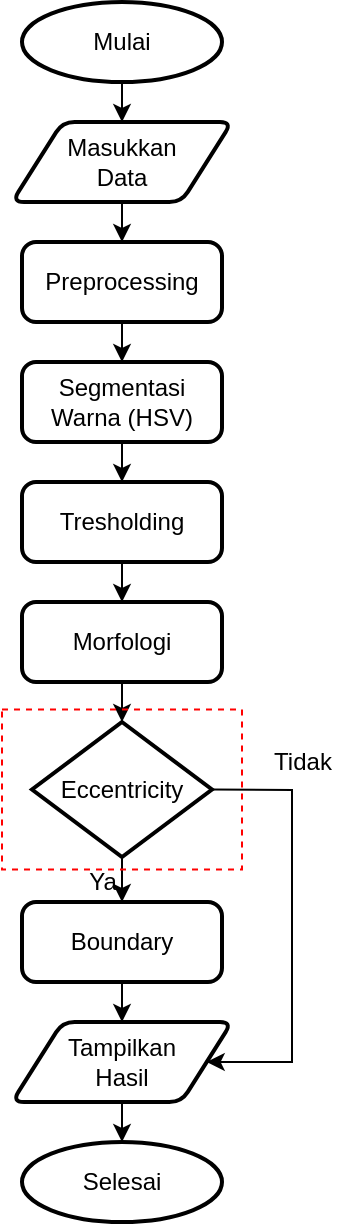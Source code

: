 <mxfile version="13.9.7" type="github">
  <diagram id="C5RBs43oDa-KdzZeNtuy" name="Page-1">
    <mxGraphModel dx="868" dy="627" grid="1" gridSize="10" guides="1" tooltips="1" connect="1" arrows="1" fold="1" page="1" pageScale="1" pageWidth="827" pageHeight="1169" math="0" shadow="0">
      <root>
        <mxCell id="WIyWlLk6GJQsqaUBKTNV-0" />
        <mxCell id="WIyWlLk6GJQsqaUBKTNV-1" parent="WIyWlLk6GJQsqaUBKTNV-0" />
        <mxCell id="2elMFGvCMZI_2MKVowEU-22" style="edgeStyle=orthogonalEdgeStyle;rounded=0;orthogonalLoop=1;jettySize=auto;html=1;exitX=0.5;exitY=1;exitDx=0;exitDy=0;entryX=0.5;entryY=0;entryDx=0;entryDy=0;" edge="1" parent="WIyWlLk6GJQsqaUBKTNV-1" source="2elMFGvCMZI_2MKVowEU-3" target="2elMFGvCMZI_2MKVowEU-8">
          <mxGeometry relative="1" as="geometry" />
        </mxCell>
        <mxCell id="2elMFGvCMZI_2MKVowEU-3" value="Preprocessing" style="rounded=1;whiteSpace=wrap;html=1;absoluteArcSize=1;arcSize=14;strokeWidth=2;" vertex="1" parent="WIyWlLk6GJQsqaUBKTNV-1">
          <mxGeometry x="55" y="150" width="100" height="40" as="geometry" />
        </mxCell>
        <mxCell id="2elMFGvCMZI_2MKVowEU-4" value="Selesai" style="strokeWidth=2;html=1;shape=mxgraph.flowchart.start_1;whiteSpace=wrap;" vertex="1" parent="WIyWlLk6GJQsqaUBKTNV-1">
          <mxGeometry x="55" y="600" width="100" height="40" as="geometry" />
        </mxCell>
        <mxCell id="2elMFGvCMZI_2MKVowEU-20" style="edgeStyle=orthogonalEdgeStyle;rounded=0;orthogonalLoop=1;jettySize=auto;html=1;exitX=0.5;exitY=1;exitDx=0;exitDy=0;exitPerimeter=0;entryX=0.5;entryY=0;entryDx=0;entryDy=0;" edge="1" parent="WIyWlLk6GJQsqaUBKTNV-1" source="2elMFGvCMZI_2MKVowEU-5" target="2elMFGvCMZI_2MKVowEU-6">
          <mxGeometry relative="1" as="geometry" />
        </mxCell>
        <mxCell id="2elMFGvCMZI_2MKVowEU-5" value="Mulai" style="strokeWidth=2;html=1;shape=mxgraph.flowchart.start_1;whiteSpace=wrap;" vertex="1" parent="WIyWlLk6GJQsqaUBKTNV-1">
          <mxGeometry x="55" y="30" width="100" height="40" as="geometry" />
        </mxCell>
        <mxCell id="2elMFGvCMZI_2MKVowEU-21" style="edgeStyle=orthogonalEdgeStyle;rounded=0;orthogonalLoop=1;jettySize=auto;html=1;exitX=0.5;exitY=1;exitDx=0;exitDy=0;entryX=0.5;entryY=0;entryDx=0;entryDy=0;" edge="1" parent="WIyWlLk6GJQsqaUBKTNV-1" source="2elMFGvCMZI_2MKVowEU-6" target="2elMFGvCMZI_2MKVowEU-3">
          <mxGeometry relative="1" as="geometry" />
        </mxCell>
        <mxCell id="2elMFGvCMZI_2MKVowEU-6" value="Masukkan&lt;br&gt;Data" style="shape=parallelogram;html=1;strokeWidth=2;perimeter=parallelogramPerimeter;whiteSpace=wrap;rounded=1;arcSize=12;size=0.23;" vertex="1" parent="WIyWlLk6GJQsqaUBKTNV-1">
          <mxGeometry x="50" y="90" width="110" height="40" as="geometry" />
        </mxCell>
        <mxCell id="2elMFGvCMZI_2MKVowEU-23" style="edgeStyle=orthogonalEdgeStyle;rounded=0;orthogonalLoop=1;jettySize=auto;html=1;exitX=0.5;exitY=1;exitDx=0;exitDy=0;entryX=0.5;entryY=0;entryDx=0;entryDy=0;" edge="1" parent="WIyWlLk6GJQsqaUBKTNV-1" source="2elMFGvCMZI_2MKVowEU-8" target="2elMFGvCMZI_2MKVowEU-11">
          <mxGeometry relative="1" as="geometry" />
        </mxCell>
        <mxCell id="2elMFGvCMZI_2MKVowEU-8" value="Segmentasi Warna (HSV)" style="rounded=1;whiteSpace=wrap;html=1;absoluteArcSize=1;arcSize=14;strokeWidth=2;" vertex="1" parent="WIyWlLk6GJQsqaUBKTNV-1">
          <mxGeometry x="55" y="210" width="100" height="40" as="geometry" />
        </mxCell>
        <mxCell id="2elMFGvCMZI_2MKVowEU-24" style="edgeStyle=orthogonalEdgeStyle;rounded=0;orthogonalLoop=1;jettySize=auto;html=1;exitX=0.5;exitY=1;exitDx=0;exitDy=0;entryX=0.5;entryY=0;entryDx=0;entryDy=0;" edge="1" parent="WIyWlLk6GJQsqaUBKTNV-1" source="2elMFGvCMZI_2MKVowEU-11" target="2elMFGvCMZI_2MKVowEU-12">
          <mxGeometry relative="1" as="geometry" />
        </mxCell>
        <mxCell id="2elMFGvCMZI_2MKVowEU-11" value="Tresholding" style="rounded=1;whiteSpace=wrap;html=1;absoluteArcSize=1;arcSize=14;strokeWidth=2;" vertex="1" parent="WIyWlLk6GJQsqaUBKTNV-1">
          <mxGeometry x="55" y="270" width="100" height="40" as="geometry" />
        </mxCell>
        <mxCell id="2elMFGvCMZI_2MKVowEU-25" style="edgeStyle=orthogonalEdgeStyle;rounded=0;orthogonalLoop=1;jettySize=auto;html=1;exitX=0.5;exitY=1;exitDx=0;exitDy=0;entryX=0.5;entryY=0;entryDx=0;entryDy=0;entryPerimeter=0;" edge="1" parent="WIyWlLk6GJQsqaUBKTNV-1" source="2elMFGvCMZI_2MKVowEU-12" target="2elMFGvCMZI_2MKVowEU-17">
          <mxGeometry relative="1" as="geometry" />
        </mxCell>
        <mxCell id="2elMFGvCMZI_2MKVowEU-12" value="Morfologi" style="rounded=1;whiteSpace=wrap;html=1;absoluteArcSize=1;arcSize=14;strokeWidth=2;" vertex="1" parent="WIyWlLk6GJQsqaUBKTNV-1">
          <mxGeometry x="55" y="330" width="100" height="40" as="geometry" />
        </mxCell>
        <mxCell id="2elMFGvCMZI_2MKVowEU-27" style="edgeStyle=orthogonalEdgeStyle;rounded=0;orthogonalLoop=1;jettySize=auto;html=1;exitX=0.5;exitY=1;exitDx=0;exitDy=0;entryX=0.5;entryY=0;entryDx=0;entryDy=0;" edge="1" parent="WIyWlLk6GJQsqaUBKTNV-1" source="2elMFGvCMZI_2MKVowEU-13" target="2elMFGvCMZI_2MKVowEU-29">
          <mxGeometry relative="1" as="geometry" />
        </mxCell>
        <mxCell id="2elMFGvCMZI_2MKVowEU-13" value="Boundary" style="rounded=1;whiteSpace=wrap;html=1;absoluteArcSize=1;arcSize=14;strokeWidth=2;" vertex="1" parent="WIyWlLk6GJQsqaUBKTNV-1">
          <mxGeometry x="55" y="480" width="100" height="40" as="geometry" />
        </mxCell>
        <mxCell id="2elMFGvCMZI_2MKVowEU-26" style="edgeStyle=orthogonalEdgeStyle;rounded=0;orthogonalLoop=1;jettySize=auto;html=1;exitX=0.5;exitY=1;exitDx=0;exitDy=0;exitPerimeter=0;entryX=0.5;entryY=0;entryDx=0;entryDy=0;" edge="1" parent="WIyWlLk6GJQsqaUBKTNV-1" source="2elMFGvCMZI_2MKVowEU-17" target="2elMFGvCMZI_2MKVowEU-13">
          <mxGeometry relative="1" as="geometry" />
        </mxCell>
        <mxCell id="2elMFGvCMZI_2MKVowEU-31" style="rounded=0;orthogonalLoop=1;jettySize=auto;html=1;exitX=1;exitY=0.5;exitDx=0;exitDy=0;exitPerimeter=0;entryX=1;entryY=0.5;entryDx=0;entryDy=0;" edge="1" parent="WIyWlLk6GJQsqaUBKTNV-1" source="2elMFGvCMZI_2MKVowEU-17" target="2elMFGvCMZI_2MKVowEU-29">
          <mxGeometry relative="1" as="geometry">
            <mxPoint x="180" y="600" as="targetPoint" />
            <Array as="points">
              <mxPoint x="190" y="424" />
              <mxPoint x="190" y="560" />
            </Array>
          </mxGeometry>
        </mxCell>
        <mxCell id="2elMFGvCMZI_2MKVowEU-17" value="Eccentricity" style="strokeWidth=2;html=1;shape=mxgraph.flowchart.decision;whiteSpace=wrap;" vertex="1" parent="WIyWlLk6GJQsqaUBKTNV-1">
          <mxGeometry x="60" y="390" width="90" height="67.5" as="geometry" />
        </mxCell>
        <mxCell id="2elMFGvCMZI_2MKVowEU-30" style="edgeStyle=orthogonalEdgeStyle;rounded=0;orthogonalLoop=1;jettySize=auto;html=1;exitX=0.5;exitY=1;exitDx=0;exitDy=0;entryX=0.5;entryY=0;entryDx=0;entryDy=0;entryPerimeter=0;" edge="1" parent="WIyWlLk6GJQsqaUBKTNV-1" source="2elMFGvCMZI_2MKVowEU-29" target="2elMFGvCMZI_2MKVowEU-4">
          <mxGeometry relative="1" as="geometry" />
        </mxCell>
        <mxCell id="2elMFGvCMZI_2MKVowEU-29" value="Tampilkan&lt;br&gt;Hasil" style="shape=parallelogram;html=1;strokeWidth=2;perimeter=parallelogramPerimeter;whiteSpace=wrap;rounded=1;arcSize=12;size=0.23;" vertex="1" parent="WIyWlLk6GJQsqaUBKTNV-1">
          <mxGeometry x="50" y="540" width="110" height="40" as="geometry" />
        </mxCell>
        <mxCell id="2elMFGvCMZI_2MKVowEU-32" value="Ya" style="text;html=1;align=center;verticalAlign=middle;resizable=0;points=[];autosize=1;" vertex="1" parent="WIyWlLk6GJQsqaUBKTNV-1">
          <mxGeometry x="80" y="460" width="30" height="20" as="geometry" />
        </mxCell>
        <mxCell id="2elMFGvCMZI_2MKVowEU-33" value="Tidak" style="text;html=1;align=center;verticalAlign=middle;resizable=0;points=[];autosize=1;" vertex="1" parent="WIyWlLk6GJQsqaUBKTNV-1">
          <mxGeometry x="170" y="400" width="50" height="20" as="geometry" />
        </mxCell>
        <mxCell id="2elMFGvCMZI_2MKVowEU-34" value="" style="endArrow=none;dashed=1;html=1;strokeWidth=1;rounded=0;strokeColor=#FF0000;" edge="1" parent="WIyWlLk6GJQsqaUBKTNV-1">
          <mxGeometry width="50" height="50" relative="1" as="geometry">
            <mxPoint x="45" y="383.75" as="sourcePoint" />
            <mxPoint x="45" y="383.75" as="targetPoint" />
            <Array as="points">
              <mxPoint x="165" y="383.75" />
              <mxPoint x="165" y="463.75" />
              <mxPoint x="45" y="463.75" />
            </Array>
          </mxGeometry>
        </mxCell>
      </root>
    </mxGraphModel>
  </diagram>
</mxfile>
